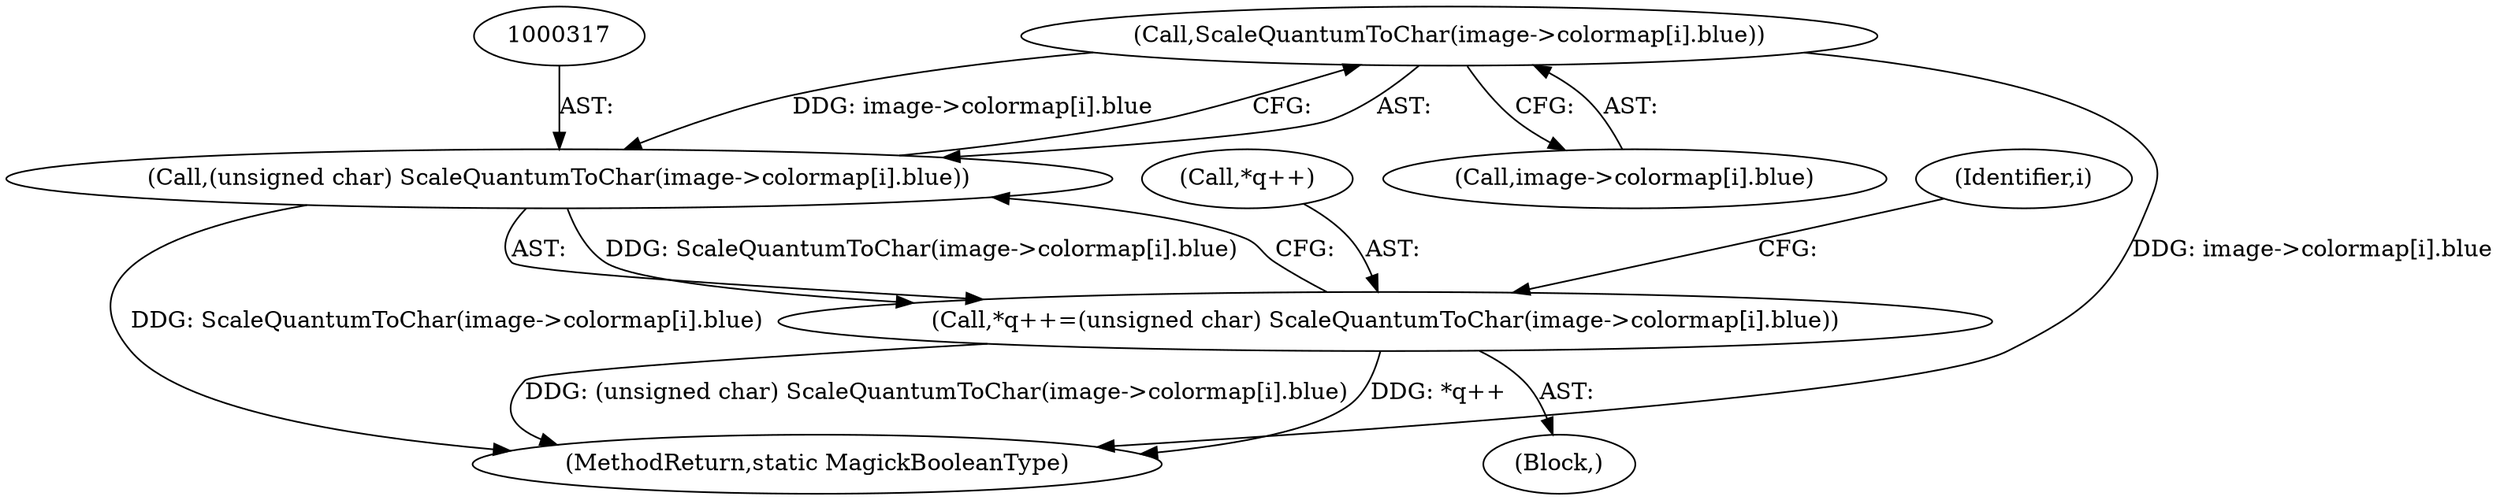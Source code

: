 digraph "0_ImageMagick_10b3823a7619ed22d42764733eb052c4159bc8c1@array" {
"1000318" [label="(Call,ScaleQuantumToChar(image->colormap[i].blue))"];
"1000316" [label="(Call,(unsigned char) ScaleQuantumToChar(image->colormap[i].blue))"];
"1000312" [label="(Call,*q++=(unsigned char) ScaleQuantumToChar(image->colormap[i].blue))"];
"1000316" [label="(Call,(unsigned char) ScaleQuantumToChar(image->colormap[i].blue))"];
"1000313" [label="(Call,*q++)"];
"1000561" [label="(MethodReturn,static MagickBooleanType)"];
"1000319" [label="(Call,image->colormap[i].blue)"];
"1000283" [label="(Block,)"];
"1000282" [label="(Identifier,i)"];
"1000318" [label="(Call,ScaleQuantumToChar(image->colormap[i].blue))"];
"1000312" [label="(Call,*q++=(unsigned char) ScaleQuantumToChar(image->colormap[i].blue))"];
"1000318" -> "1000316"  [label="AST: "];
"1000318" -> "1000319"  [label="CFG: "];
"1000319" -> "1000318"  [label="AST: "];
"1000316" -> "1000318"  [label="CFG: "];
"1000318" -> "1000561"  [label="DDG: image->colormap[i].blue"];
"1000318" -> "1000316"  [label="DDG: image->colormap[i].blue"];
"1000316" -> "1000312"  [label="AST: "];
"1000317" -> "1000316"  [label="AST: "];
"1000312" -> "1000316"  [label="CFG: "];
"1000316" -> "1000561"  [label="DDG: ScaleQuantumToChar(image->colormap[i].blue)"];
"1000316" -> "1000312"  [label="DDG: ScaleQuantumToChar(image->colormap[i].blue)"];
"1000312" -> "1000283"  [label="AST: "];
"1000313" -> "1000312"  [label="AST: "];
"1000282" -> "1000312"  [label="CFG: "];
"1000312" -> "1000561"  [label="DDG: (unsigned char) ScaleQuantumToChar(image->colormap[i].blue)"];
"1000312" -> "1000561"  [label="DDG: *q++"];
}
